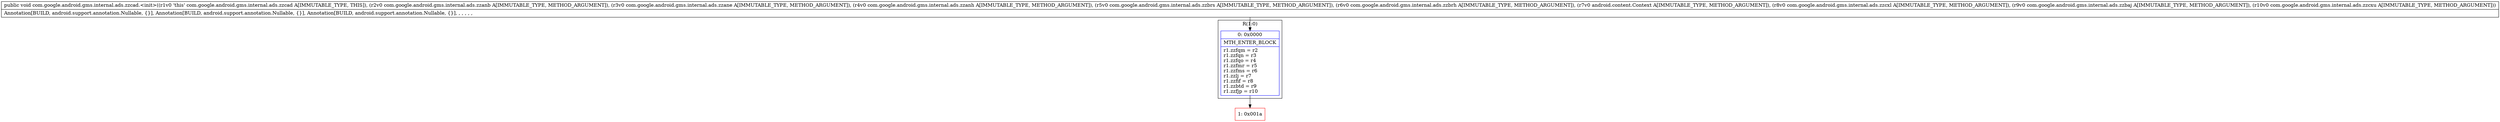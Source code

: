 digraph "CFG forcom.google.android.gms.internal.ads.zzcad.\<init\>(Lcom\/google\/android\/gms\/internal\/ads\/zzanb;Lcom\/google\/android\/gms\/internal\/ads\/zzane;Lcom\/google\/android\/gms\/internal\/ads\/zzanh;Lcom\/google\/android\/gms\/internal\/ads\/zzbrs;Lcom\/google\/android\/gms\/internal\/ads\/zzbrh;Landroid\/content\/Context;Lcom\/google\/android\/gms\/internal\/ads\/zzcxl;Lcom\/google\/android\/gms\/internal\/ads\/zzbaj;Lcom\/google\/android\/gms\/internal\/ads\/zzcxu;)V" {
subgraph cluster_Region_1759803404 {
label = "R(1:0)";
node [shape=record,color=blue];
Node_0 [shape=record,label="{0\:\ 0x0000|MTH_ENTER_BLOCK\l|r1.zzfqm = r2\lr1.zzfqn = r3\lr1.zzfqo = r4\lr1.zzfmr = r5\lr1.zzfms = r6\lr1.zzlj = r7\lr1.zzfif = r8\lr1.zzbtd = r9\lr1.zzfjp = r10\l}"];
}
Node_1 [shape=record,color=red,label="{1\:\ 0x001a}"];
MethodNode[shape=record,label="{public void com.google.android.gms.internal.ads.zzcad.\<init\>((r1v0 'this' com.google.android.gms.internal.ads.zzcad A[IMMUTABLE_TYPE, THIS]), (r2v0 com.google.android.gms.internal.ads.zzanb A[IMMUTABLE_TYPE, METHOD_ARGUMENT]), (r3v0 com.google.android.gms.internal.ads.zzane A[IMMUTABLE_TYPE, METHOD_ARGUMENT]), (r4v0 com.google.android.gms.internal.ads.zzanh A[IMMUTABLE_TYPE, METHOD_ARGUMENT]), (r5v0 com.google.android.gms.internal.ads.zzbrs A[IMMUTABLE_TYPE, METHOD_ARGUMENT]), (r6v0 com.google.android.gms.internal.ads.zzbrh A[IMMUTABLE_TYPE, METHOD_ARGUMENT]), (r7v0 android.content.Context A[IMMUTABLE_TYPE, METHOD_ARGUMENT]), (r8v0 com.google.android.gms.internal.ads.zzcxl A[IMMUTABLE_TYPE, METHOD_ARGUMENT]), (r9v0 com.google.android.gms.internal.ads.zzbaj A[IMMUTABLE_TYPE, METHOD_ARGUMENT]), (r10v0 com.google.android.gms.internal.ads.zzcxu A[IMMUTABLE_TYPE, METHOD_ARGUMENT]))  | Annotation[BUILD, android.support.annotation.Nullable, \{\}], Annotation[BUILD, android.support.annotation.Nullable, \{\}], Annotation[BUILD, android.support.annotation.Nullable, \{\}], , , , , , \l}"];
MethodNode -> Node_0;
Node_0 -> Node_1;
}

